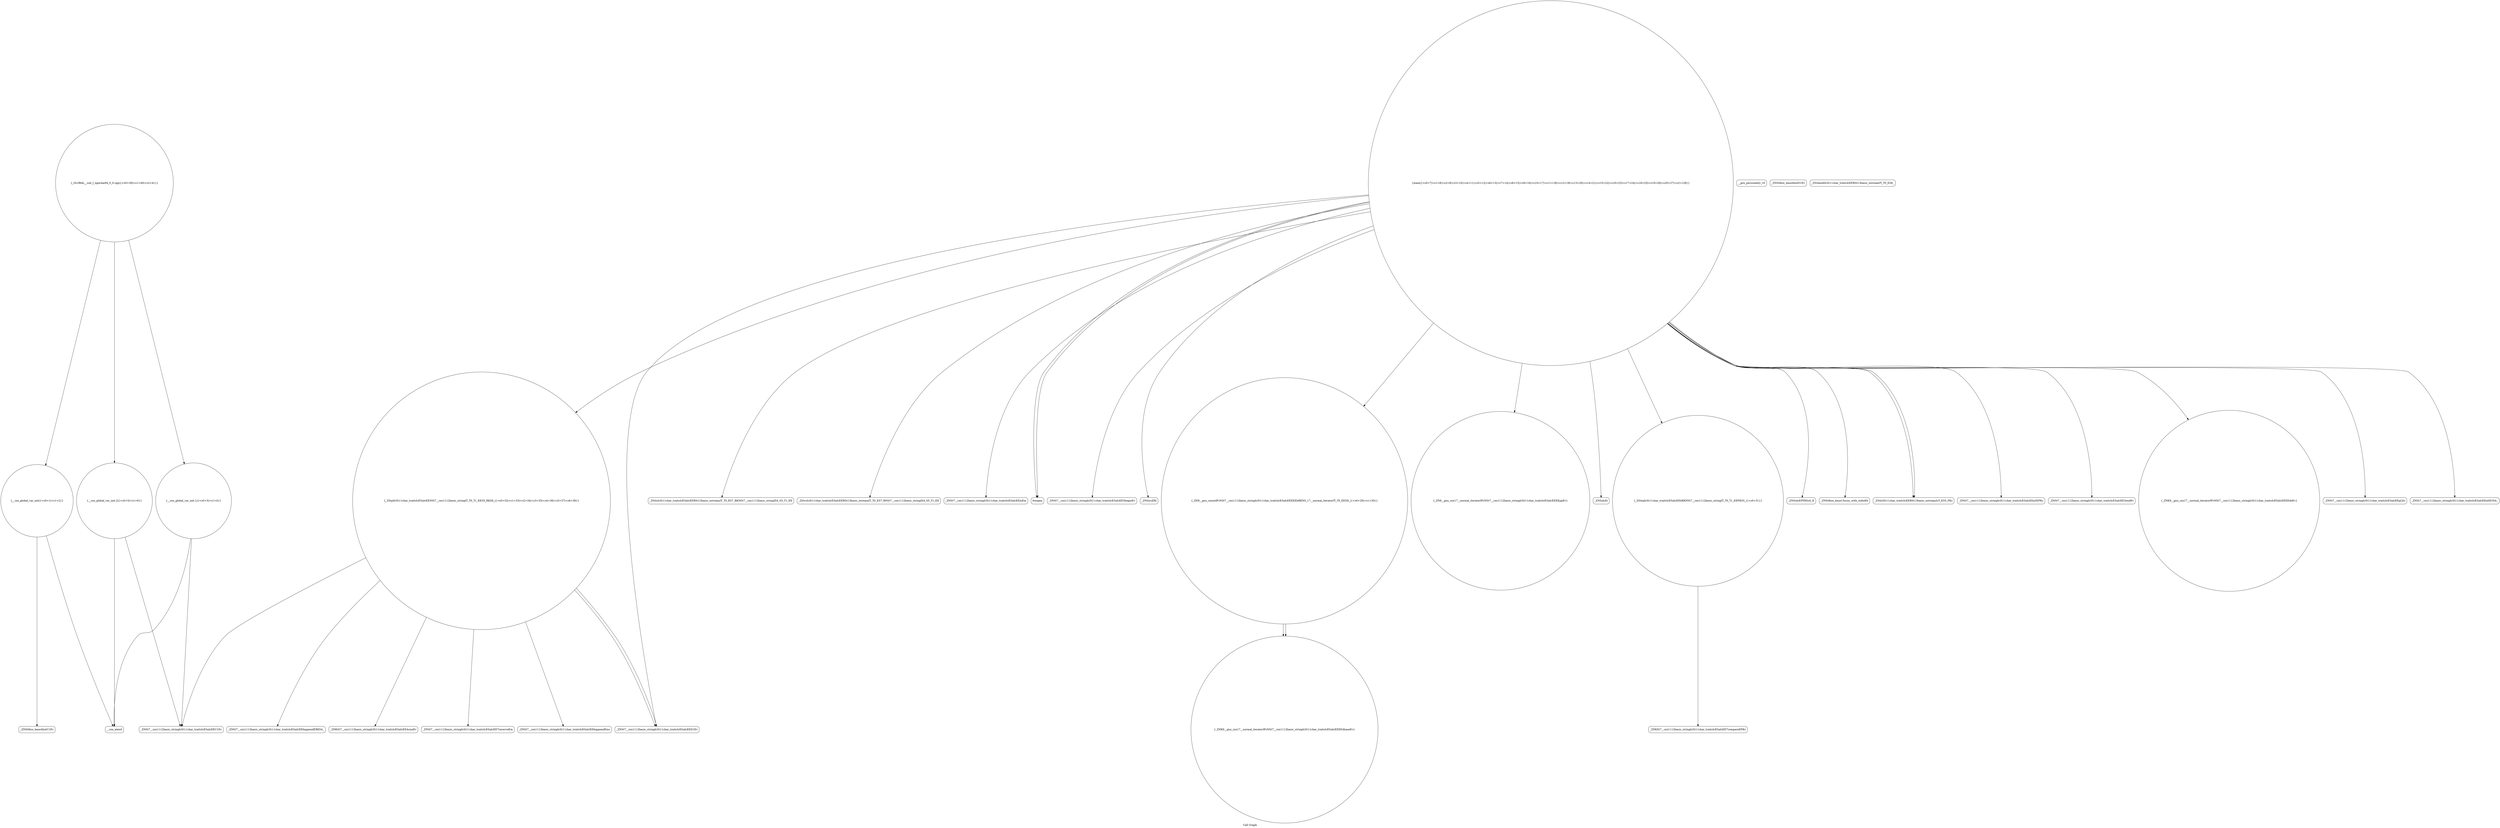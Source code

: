 digraph "Call Graph" {
	label="Call Graph";

	Node0x55feb8d9ff90 [shape=record,shape=circle,label="{__cxx_global_var_init|{<s0>1|<s1>2}}"];
	Node0x55feb8d9ff90:s0 -> Node0x55feb8da0010[color=black];
	Node0x55feb8d9ff90:s1 -> Node0x55feb8df7ee0[color=black];
	Node0x55feb8df8a60 [shape=record,shape=Mrecord,label="{_ZStlsIcSt11char_traitsIcESaIcEERSt13basic_ostreamIT_T0_ES7_RKNSt7__cxx1112basic_stringIS4_S5_T1_EE}"];
	Node0x55feb8df80e0 [shape=record,shape=circle,label="{__cxx_global_var_init.2|{<s0>5|<s1>6}}"];
	Node0x55feb8df80e0:s0 -> Node0x55feb8df7fe0[color=black];
	Node0x55feb8df80e0:s1 -> Node0x55feb8df7ee0[color=black];
	Node0x55feb8df8de0 [shape=record,shape=Mrecord,label="{__gxx_personality_v0}"];
	Node0x55feb8df8460 [shape=record,shape=Mrecord,label="{_ZStrsIcSt11char_traitsIcESaIcEERSt13basic_istreamIT_T0_ES7_RNSt7__cxx1112basic_stringIS4_S5_T1_EE}"];
	Node0x55feb8df87e0 [shape=record,shape=Mrecord,label="{_ZNSt7__cxx1112basic_stringIcSt11char_traitsIcESaIcEEixEm}"];
	Node0x55feb8df7e60 [shape=record,shape=Mrecord,label="{_ZNSt8ios_base4InitD1Ev}"];
	Node0x55feb8df8b60 [shape=record,shape=Mrecord,label="{_ZSt4endlIcSt11char_traitsIcEERSt13basic_ostreamIT_T0_ES6_}"];
	Node0x55feb8df81e0 [shape=record,shape=Mrecord,label="{freopen}"];
	Node0x55feb8df8ee0 [shape=record,shape=Mrecord,label="{_ZNSt7__cxx1112basic_stringIcSt11char_traitsIcESaIcEE6appendERKS4_}"];
	Node0x55feb8df8560 [shape=record,shape=Mrecord,label="{_ZNSt7__cxx1112basic_stringIcSt11char_traitsIcESaIcEE5beginEv}"];
	Node0x55feb8df88e0 [shape=record,shape=circle,label="{_ZStplIcSt11char_traitsIcESaIcEENSt7__cxx1112basic_stringIT_T0_T1_EES5_RKS8_|{<s0>32|<s1>33|<s2>34|<s3>35|<s4>36|<s5>37|<s6>38}}"];
	Node0x55feb8df88e0:s0 -> Node0x55feb8df7fe0[color=black];
	Node0x55feb8df88e0:s1 -> Node0x55feb8df8ce0[color=black];
	Node0x55feb8df88e0:s2 -> Node0x55feb8df8d60[color=black];
	Node0x55feb8df88e0:s3 -> Node0x55feb8df8e60[color=black];
	Node0x55feb8df88e0:s4 -> Node0x55feb8df8ee0[color=black];
	Node0x55feb8df88e0:s5 -> Node0x55feb8df8060[color=black];
	Node0x55feb8df88e0:s6 -> Node0x55feb8df8060[color=black];
	Node0x55feb8df7f60 [shape=record,shape=circle,label="{__cxx_global_var_init.1|{<s0>3|<s1>4}}"];
	Node0x55feb8df7f60:s0 -> Node0x55feb8df7fe0[color=black];
	Node0x55feb8df7f60:s1 -> Node0x55feb8df7ee0[color=black];
	Node0x55feb8df8c60 [shape=record,shape=Mrecord,label="{_ZNKSt7__cxx1112basic_stringIcSt11char_traitsIcESaIcEE7compareEPKc}"];
	Node0x55feb8df82e0 [shape=record,shape=Mrecord,label="{_ZNSirsERi}"];
	Node0x55feb8df8660 [shape=record,shape=circle,label="{_ZN9__gnu_cxxneIPcNSt7__cxx1112basic_stringIcSt11char_traitsIcESaIcEEEEEbRKNS_17__normal_iteratorIT_T0_EESD_|{<s0>29|<s1>30}}"];
	Node0x55feb8df8660:s0 -> Node0x55feb8df8be0[color=black];
	Node0x55feb8df8660:s1 -> Node0x55feb8df8be0[color=black];
	Node0x55feb8df89e0 [shape=record,shape=circle,label="{_ZN9__gnu_cxx17__normal_iteratorIPcNSt7__cxx1112basic_stringIcSt11char_traitsIcESaIcEEEEppEv}"];
	Node0x55feb8df8060 [shape=record,shape=Mrecord,label="{_ZNSt7__cxx1112basic_stringIcSt11char_traitsIcESaIcEED1Ev}"];
	Node0x55feb8df8d60 [shape=record,shape=Mrecord,label="{_ZNSt7__cxx1112basic_stringIcSt11char_traitsIcESaIcEE7reserveEm}"];
	Node0x55feb8df83e0 [shape=record,shape=Mrecord,label="{_ZNSolsEi}"];
	Node0x55feb8df8760 [shape=record,shape=circle,label="{_ZSteqIcSt11char_traitsIcESaIcEEbRKNSt7__cxx1112basic_stringIT_T0_T1_EEPKS5_|{<s0>31}}"];
	Node0x55feb8df8760:s0 -> Node0x55feb8df8c60[color=black];
	Node0x55feb8da0010 [shape=record,shape=Mrecord,label="{_ZNSt8ios_base4InitC1Ev}"];
	Node0x55feb8df8ae0 [shape=record,shape=Mrecord,label="{_ZNSolsEPFRSoS_E}"];
	Node0x55feb8df8160 [shape=record,shape=circle,label="{main|{<s0>7|<s1>8|<s2>9|<s3>10|<s4>11|<s5>12|<s6>13|<s7>14|<s8>15|<s9>16|<s10>17|<s11>18|<s12>19|<s13>20|<s14>21|<s15>22|<s16>23|<s17>24|<s18>25|<s19>26|<s20>27|<s21>28}}"];
	Node0x55feb8df8160:s0 -> Node0x55feb8df81e0[color=black];
	Node0x55feb8df8160:s1 -> Node0x55feb8df81e0[color=black];
	Node0x55feb8df8160:s2 -> Node0x55feb8df8260[color=black];
	Node0x55feb8df8160:s3 -> Node0x55feb8df82e0[color=black];
	Node0x55feb8df8160:s4 -> Node0x55feb8df8360[color=black];
	Node0x55feb8df8160:s5 -> Node0x55feb8df83e0[color=black];
	Node0x55feb8df8160:s6 -> Node0x55feb8df8360[color=black];
	Node0x55feb8df8160:s7 -> Node0x55feb8df8460[color=black];
	Node0x55feb8df8160:s8 -> Node0x55feb8df84e0[color=black];
	Node0x55feb8df8160:s9 -> Node0x55feb8df8560[color=black];
	Node0x55feb8df8160:s10 -> Node0x55feb8df85e0[color=black];
	Node0x55feb8df8160:s11 -> Node0x55feb8df8660[color=black];
	Node0x55feb8df8160:s12 -> Node0x55feb8df86e0[color=black];
	Node0x55feb8df8160:s13 -> Node0x55feb8df8760[color=black];
	Node0x55feb8df8160:s14 -> Node0x55feb8df87e0[color=black];
	Node0x55feb8df8160:s15 -> Node0x55feb8df8860[color=black];
	Node0x55feb8df8160:s16 -> Node0x55feb8df88e0[color=black];
	Node0x55feb8df8160:s17 -> Node0x55feb8df8960[color=black];
	Node0x55feb8df8160:s18 -> Node0x55feb8df8060[color=black];
	Node0x55feb8df8160:s19 -> Node0x55feb8df89e0[color=black];
	Node0x55feb8df8160:s20 -> Node0x55feb8df8a60[color=black];
	Node0x55feb8df8160:s21 -> Node0x55feb8df8ae0[color=black];
	Node0x55feb8df8e60 [shape=record,shape=Mrecord,label="{_ZNSt7__cxx1112basic_stringIcSt11char_traitsIcESaIcEE6appendEmc}"];
	Node0x55feb8df84e0 [shape=record,shape=Mrecord,label="{_ZNSt7__cxx1112basic_stringIcSt11char_traitsIcESaIcEEaSEPKc}"];
	Node0x55feb8df8860 [shape=record,shape=Mrecord,label="{_ZNSt7__cxx1112basic_stringIcSt11char_traitsIcESaIcEEpLEc}"];
	Node0x55feb8df7ee0 [shape=record,shape=Mrecord,label="{__cxa_atexit}"];
	Node0x55feb8df8be0 [shape=record,shape=circle,label="{_ZNK9__gnu_cxx17__normal_iteratorIPcNSt7__cxx1112basic_stringIcSt11char_traitsIcESaIcEEEE4baseEv}"];
	Node0x55feb8df8260 [shape=record,shape=Mrecord,label="{_ZNSt8ios_base15sync_with_stdioEb}"];
	Node0x55feb8df8f60 [shape=record,shape=circle,label="{_GLOBAL__sub_I_ngochai94_0_0.cpp|{<s0>39|<s1>40|<s2>41}}"];
	Node0x55feb8df8f60:s0 -> Node0x55feb8d9ff90[color=black];
	Node0x55feb8df8f60:s1 -> Node0x55feb8df7f60[color=black];
	Node0x55feb8df8f60:s2 -> Node0x55feb8df80e0[color=black];
	Node0x55feb8df85e0 [shape=record,shape=Mrecord,label="{_ZNSt7__cxx1112basic_stringIcSt11char_traitsIcESaIcEE3endEv}"];
	Node0x55feb8df8960 [shape=record,shape=Mrecord,label="{_ZNSt7__cxx1112basic_stringIcSt11char_traitsIcESaIcEEaSEOS4_}"];
	Node0x55feb8df7fe0 [shape=record,shape=Mrecord,label="{_ZNSt7__cxx1112basic_stringIcSt11char_traitsIcESaIcEEC1Ev}"];
	Node0x55feb8df8ce0 [shape=record,shape=Mrecord,label="{_ZNKSt7__cxx1112basic_stringIcSt11char_traitsIcESaIcEE4sizeEv}"];
	Node0x55feb8df8360 [shape=record,shape=Mrecord,label="{_ZStlsISt11char_traitsIcEERSt13basic_ostreamIcT_ES5_PKc}"];
	Node0x55feb8df86e0 [shape=record,shape=circle,label="{_ZNK9__gnu_cxx17__normal_iteratorIPcNSt7__cxx1112basic_stringIcSt11char_traitsIcESaIcEEEEdeEv}"];
}
